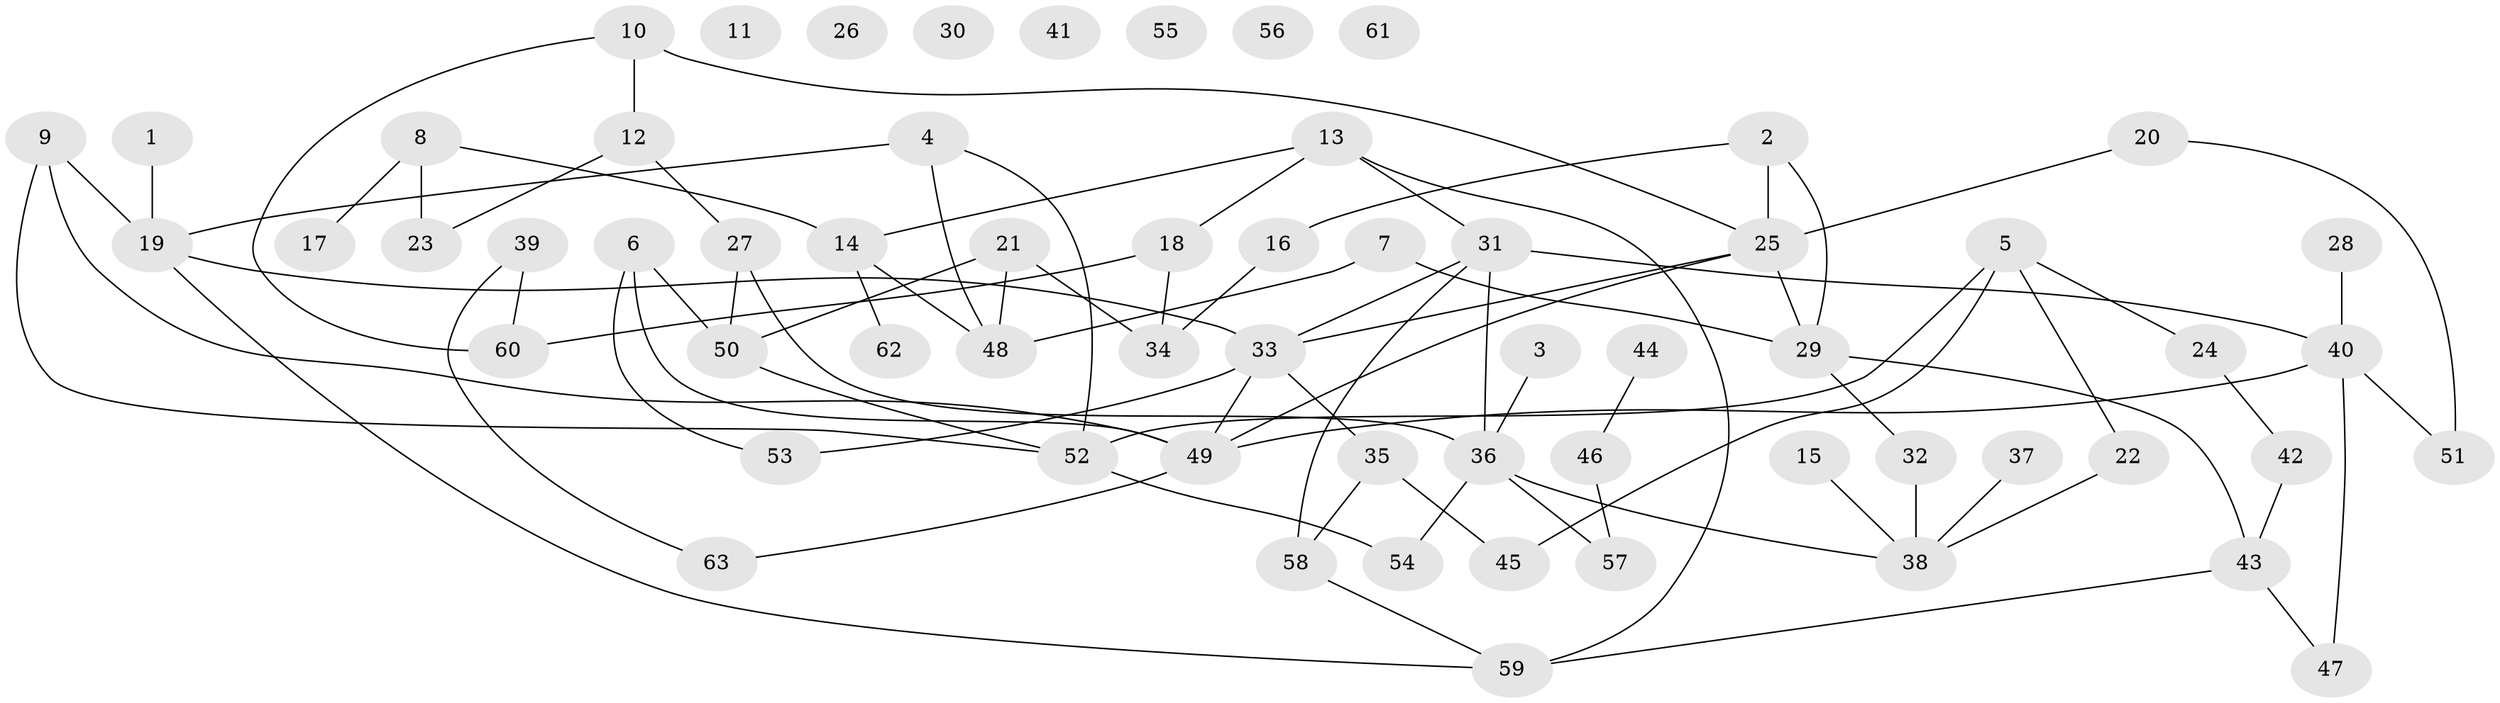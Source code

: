 // Generated by graph-tools (version 1.1) at 2025/39/03/09/25 04:39:40]
// undirected, 63 vertices, 83 edges
graph export_dot {
graph [start="1"]
  node [color=gray90,style=filled];
  1;
  2;
  3;
  4;
  5;
  6;
  7;
  8;
  9;
  10;
  11;
  12;
  13;
  14;
  15;
  16;
  17;
  18;
  19;
  20;
  21;
  22;
  23;
  24;
  25;
  26;
  27;
  28;
  29;
  30;
  31;
  32;
  33;
  34;
  35;
  36;
  37;
  38;
  39;
  40;
  41;
  42;
  43;
  44;
  45;
  46;
  47;
  48;
  49;
  50;
  51;
  52;
  53;
  54;
  55;
  56;
  57;
  58;
  59;
  60;
  61;
  62;
  63;
  1 -- 19;
  2 -- 16;
  2 -- 25;
  2 -- 29;
  3 -- 36;
  4 -- 19;
  4 -- 48;
  4 -- 52;
  5 -- 22;
  5 -- 24;
  5 -- 45;
  5 -- 52;
  6 -- 49;
  6 -- 50;
  6 -- 53;
  7 -- 29;
  7 -- 48;
  8 -- 14;
  8 -- 17;
  8 -- 23;
  9 -- 19;
  9 -- 49;
  9 -- 52;
  10 -- 12;
  10 -- 25;
  10 -- 60;
  12 -- 23;
  12 -- 27;
  13 -- 14;
  13 -- 18;
  13 -- 31;
  13 -- 59;
  14 -- 48;
  14 -- 62;
  15 -- 38;
  16 -- 34;
  18 -- 34;
  18 -- 60;
  19 -- 33;
  19 -- 59;
  20 -- 25;
  20 -- 51;
  21 -- 34;
  21 -- 48;
  21 -- 50;
  22 -- 38;
  24 -- 42;
  25 -- 29;
  25 -- 33;
  25 -- 49;
  27 -- 36;
  27 -- 50;
  28 -- 40;
  29 -- 32;
  29 -- 43;
  31 -- 33;
  31 -- 36;
  31 -- 40;
  31 -- 58;
  32 -- 38;
  33 -- 35;
  33 -- 49;
  33 -- 53;
  35 -- 45;
  35 -- 58;
  36 -- 38;
  36 -- 54;
  36 -- 57;
  37 -- 38;
  39 -- 60;
  39 -- 63;
  40 -- 47;
  40 -- 49;
  40 -- 51;
  42 -- 43;
  43 -- 47;
  43 -- 59;
  44 -- 46;
  46 -- 57;
  49 -- 63;
  50 -- 52;
  52 -- 54;
  58 -- 59;
}
